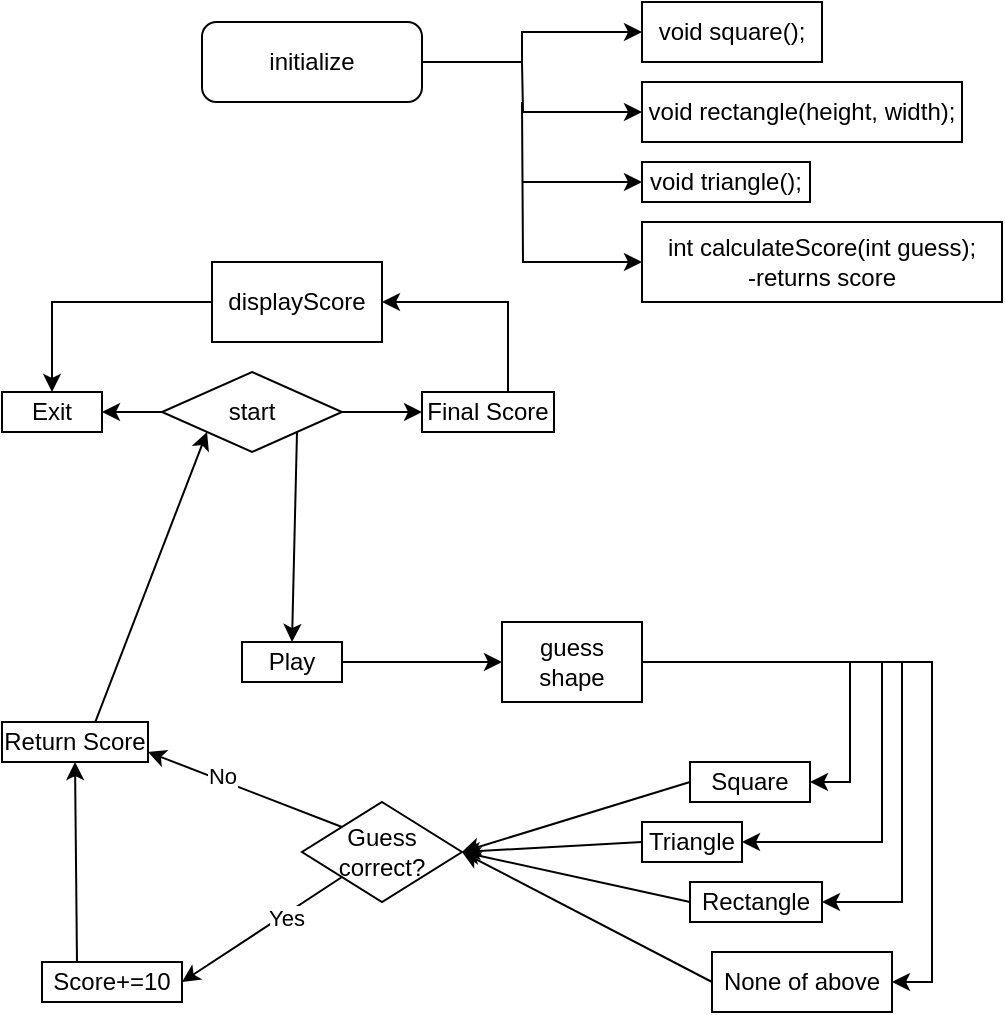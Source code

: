 <mxfile version="18.1.2" type="github">
  <diagram id="C5RBs43oDa-KdzZeNtuy" name="Page-1">
    <mxGraphModel dx="809" dy="607" grid="1" gridSize="10" guides="1" tooltips="1" connect="1" arrows="1" fold="1" page="1" pageScale="1" pageWidth="827" pageHeight="1169" math="0" shadow="0">
      <root>
        <mxCell id="WIyWlLk6GJQsqaUBKTNV-0" />
        <mxCell id="WIyWlLk6GJQsqaUBKTNV-1" parent="WIyWlLk6GJQsqaUBKTNV-0" />
        <mxCell id="WIyWlLk6GJQsqaUBKTNV-3" value="initialize" style="rounded=1;whiteSpace=wrap;html=1;fontSize=12;glass=0;strokeWidth=1;shadow=0;arcSize=18;" parent="WIyWlLk6GJQsqaUBKTNV-1" vertex="1">
          <mxGeometry x="130" y="20" width="110" height="40" as="geometry" />
        </mxCell>
        <mxCell id="p60gBMchG8G6uaJim4We-8" style="edgeStyle=orthogonalEdgeStyle;rounded=0;orthogonalLoop=1;jettySize=auto;html=1;endArrow=none;endFill=0;entryX=1;entryY=0.5;entryDx=0;entryDy=0;startArrow=classic;startFill=1;" edge="1" parent="WIyWlLk6GJQsqaUBKTNV-1" source="p60gBMchG8G6uaJim4We-0" target="WIyWlLk6GJQsqaUBKTNV-3">
          <mxGeometry relative="1" as="geometry">
            <mxPoint x="290" y="120" as="targetPoint" />
            <Array as="points">
              <mxPoint x="290" y="25" />
              <mxPoint x="290" y="40" />
            </Array>
          </mxGeometry>
        </mxCell>
        <mxCell id="p60gBMchG8G6uaJim4We-0" value="void square();" style="rounded=0;whiteSpace=wrap;html=1;" vertex="1" parent="WIyWlLk6GJQsqaUBKTNV-1">
          <mxGeometry x="350" y="10" width="90" height="30" as="geometry" />
        </mxCell>
        <mxCell id="p60gBMchG8G6uaJim4We-10" style="edgeStyle=orthogonalEdgeStyle;rounded=0;orthogonalLoop=1;jettySize=auto;html=1;startArrow=classic;startFill=1;endArrow=none;endFill=0;" edge="1" parent="WIyWlLk6GJQsqaUBKTNV-1" source="p60gBMchG8G6uaJim4We-1">
          <mxGeometry relative="1" as="geometry">
            <mxPoint x="290" y="100" as="targetPoint" />
          </mxGeometry>
        </mxCell>
        <mxCell id="p60gBMchG8G6uaJim4We-1" value="void triangle();" style="rounded=0;whiteSpace=wrap;html=1;" vertex="1" parent="WIyWlLk6GJQsqaUBKTNV-1">
          <mxGeometry x="350" y="90" width="84" height="20" as="geometry" />
        </mxCell>
        <mxCell id="p60gBMchG8G6uaJim4We-9" style="edgeStyle=orthogonalEdgeStyle;rounded=0;orthogonalLoop=1;jettySize=auto;html=1;endArrow=none;endFill=0;startArrow=classic;startFill=1;" edge="1" parent="WIyWlLk6GJQsqaUBKTNV-1" source="p60gBMchG8G6uaJim4We-2">
          <mxGeometry relative="1" as="geometry">
            <mxPoint x="290" y="40" as="targetPoint" />
          </mxGeometry>
        </mxCell>
        <mxCell id="p60gBMchG8G6uaJim4We-2" value="void rectangle(height, width);" style="rounded=0;whiteSpace=wrap;html=1;" vertex="1" parent="WIyWlLk6GJQsqaUBKTNV-1">
          <mxGeometry x="350" y="50" width="160" height="30" as="geometry" />
        </mxCell>
        <mxCell id="p60gBMchG8G6uaJim4We-11" style="edgeStyle=orthogonalEdgeStyle;rounded=0;orthogonalLoop=1;jettySize=auto;html=1;exitX=0;exitY=0.5;exitDx=0;exitDy=0;endArrow=none;endFill=0;startArrow=classic;startFill=1;" edge="1" parent="WIyWlLk6GJQsqaUBKTNV-1" source="p60gBMchG8G6uaJim4We-3">
          <mxGeometry relative="1" as="geometry">
            <mxPoint x="290" y="60" as="targetPoint" />
          </mxGeometry>
        </mxCell>
        <mxCell id="p60gBMchG8G6uaJim4We-3" value="int calculateScore(int guess);&lt;br&gt;-returns score" style="rounded=0;whiteSpace=wrap;html=1;" vertex="1" parent="WIyWlLk6GJQsqaUBKTNV-1">
          <mxGeometry x="350" y="120" width="180" height="40" as="geometry" />
        </mxCell>
        <mxCell id="p60gBMchG8G6uaJim4We-19" value="" style="edgeStyle=orthogonalEdgeStyle;rounded=0;orthogonalLoop=1;jettySize=auto;html=1;startArrow=none;startFill=0;endArrow=classic;endFill=1;exitX=0;exitY=0.5;exitDx=0;exitDy=0;" edge="1" parent="WIyWlLk6GJQsqaUBKTNV-1" source="p60gBMchG8G6uaJim4We-76" target="p60gBMchG8G6uaJim4We-13">
          <mxGeometry relative="1" as="geometry">
            <mxPoint x="120" y="215" as="sourcePoint" />
            <Array as="points">
              <mxPoint x="135" y="215" />
            </Array>
          </mxGeometry>
        </mxCell>
        <mxCell id="p60gBMchG8G6uaJim4We-13" value="Exit" style="rounded=0;whiteSpace=wrap;html=1;" vertex="1" parent="WIyWlLk6GJQsqaUBKTNV-1">
          <mxGeometry x="30" y="205" width="50" height="20" as="geometry" />
        </mxCell>
        <mxCell id="p60gBMchG8G6uaJim4We-56" style="rounded=0;orthogonalLoop=1;jettySize=auto;html=1;startArrow=none;startFill=0;endArrow=classic;endFill=1;" edge="1" parent="WIyWlLk6GJQsqaUBKTNV-1" source="p60gBMchG8G6uaJim4We-14" target="p60gBMchG8G6uaJim4We-20">
          <mxGeometry relative="1" as="geometry" />
        </mxCell>
        <mxCell id="p60gBMchG8G6uaJim4We-14" value="Play" style="rounded=0;whiteSpace=wrap;html=1;" vertex="1" parent="WIyWlLk6GJQsqaUBKTNV-1">
          <mxGeometry x="150" y="330" width="50" height="20" as="geometry" />
        </mxCell>
        <mxCell id="p60gBMchG8G6uaJim4We-22" value="" style="edgeStyle=orthogonalEdgeStyle;rounded=0;orthogonalLoop=1;jettySize=auto;html=1;startArrow=none;startFill=0;endArrow=classic;endFill=1;" edge="1" parent="WIyWlLk6GJQsqaUBKTNV-1" source="p60gBMchG8G6uaJim4We-15" target="p60gBMchG8G6uaJim4We-21">
          <mxGeometry relative="1" as="geometry">
            <Array as="points">
              <mxPoint x="283" y="160" />
            </Array>
          </mxGeometry>
        </mxCell>
        <mxCell id="p60gBMchG8G6uaJim4We-15" value="Final Score" style="rounded=0;whiteSpace=wrap;html=1;" vertex="1" parent="WIyWlLk6GJQsqaUBKTNV-1">
          <mxGeometry x="240" y="205" width="66" height="20" as="geometry" />
        </mxCell>
        <mxCell id="p60gBMchG8G6uaJim4We-16" value="" style="endArrow=classic;html=1;rounded=0;entryX=0;entryY=0.5;entryDx=0;entryDy=0;exitX=1;exitY=0.5;exitDx=0;exitDy=0;" edge="1" parent="WIyWlLk6GJQsqaUBKTNV-1" source="p60gBMchG8G6uaJim4We-76" target="p60gBMchG8G6uaJim4We-15">
          <mxGeometry width="50" height="50" relative="1" as="geometry">
            <mxPoint x="200" y="215" as="sourcePoint" />
            <mxPoint x="250" y="160" as="targetPoint" />
          </mxGeometry>
        </mxCell>
        <mxCell id="p60gBMchG8G6uaJim4We-92" style="rounded=0;orthogonalLoop=1;jettySize=auto;html=1;exitX=1;exitY=0.5;exitDx=0;exitDy=0;entryX=1;entryY=0.5;entryDx=0;entryDy=0;startArrow=none;startFill=0;endArrow=classic;endFill=1;edgeStyle=orthogonalEdgeStyle;" edge="1" parent="WIyWlLk6GJQsqaUBKTNV-1" source="p60gBMchG8G6uaJim4We-20" target="p60gBMchG8G6uaJim4We-25">
          <mxGeometry relative="1" as="geometry">
            <Array as="points">
              <mxPoint x="454" y="340" />
              <mxPoint x="454" y="400" />
            </Array>
          </mxGeometry>
        </mxCell>
        <mxCell id="p60gBMchG8G6uaJim4We-95" style="edgeStyle=orthogonalEdgeStyle;rounded=0;orthogonalLoop=1;jettySize=auto;html=1;exitX=1;exitY=0.5;exitDx=0;exitDy=0;entryX=1;entryY=0.5;entryDx=0;entryDy=0;startArrow=none;startFill=0;endArrow=classic;endFill=1;elbow=vertical;" edge="1" parent="WIyWlLk6GJQsqaUBKTNV-1" source="p60gBMchG8G6uaJim4We-20" target="p60gBMchG8G6uaJim4We-28">
          <mxGeometry relative="1" as="geometry" />
        </mxCell>
        <mxCell id="p60gBMchG8G6uaJim4We-100" style="edgeStyle=orthogonalEdgeStyle;rounded=0;orthogonalLoop=1;jettySize=auto;html=1;exitX=1;exitY=0.5;exitDx=0;exitDy=0;entryX=1;entryY=0.5;entryDx=0;entryDy=0;startArrow=none;startFill=0;endArrow=classic;endFill=1;" edge="1" parent="WIyWlLk6GJQsqaUBKTNV-1" source="p60gBMchG8G6uaJim4We-20" target="p60gBMchG8G6uaJim4We-26">
          <mxGeometry relative="1" as="geometry">
            <Array as="points">
              <mxPoint x="470" y="340" />
              <mxPoint x="470" y="430" />
            </Array>
          </mxGeometry>
        </mxCell>
        <mxCell id="p60gBMchG8G6uaJim4We-101" style="edgeStyle=orthogonalEdgeStyle;rounded=0;orthogonalLoop=1;jettySize=auto;html=1;exitX=1;exitY=0.5;exitDx=0;exitDy=0;entryX=1;entryY=0.5;entryDx=0;entryDy=0;startArrow=none;startFill=0;endArrow=classic;endFill=1;" edge="1" parent="WIyWlLk6GJQsqaUBKTNV-1" source="p60gBMchG8G6uaJim4We-20" target="p60gBMchG8G6uaJim4We-27">
          <mxGeometry relative="1" as="geometry">
            <Array as="points">
              <mxPoint x="480" y="340" />
              <mxPoint x="480" y="460" />
            </Array>
          </mxGeometry>
        </mxCell>
        <mxCell id="p60gBMchG8G6uaJim4We-20" value="guess shape" style="rounded=0;whiteSpace=wrap;html=1;" vertex="1" parent="WIyWlLk6GJQsqaUBKTNV-1">
          <mxGeometry x="280" y="320" width="70" height="40" as="geometry" />
        </mxCell>
        <mxCell id="p60gBMchG8G6uaJim4We-24" style="edgeStyle=orthogonalEdgeStyle;rounded=0;orthogonalLoop=1;jettySize=auto;html=1;entryX=0.5;entryY=0;entryDx=0;entryDy=0;startArrow=none;startFill=0;endArrow=classic;endFill=1;" edge="1" parent="WIyWlLk6GJQsqaUBKTNV-1" source="p60gBMchG8G6uaJim4We-21" target="p60gBMchG8G6uaJim4We-13">
          <mxGeometry relative="1" as="geometry" />
        </mxCell>
        <mxCell id="p60gBMchG8G6uaJim4We-21" value="displayScore" style="rounded=0;whiteSpace=wrap;html=1;" vertex="1" parent="WIyWlLk6GJQsqaUBKTNV-1">
          <mxGeometry x="135" y="140" width="85" height="40" as="geometry" />
        </mxCell>
        <mxCell id="p60gBMchG8G6uaJim4We-99" style="rounded=0;orthogonalLoop=1;jettySize=auto;html=1;exitX=0;exitY=0.5;exitDx=0;exitDy=0;startArrow=none;startFill=0;endArrow=classic;endFill=1;elbow=vertical;entryX=1;entryY=0.5;entryDx=0;entryDy=0;" edge="1" parent="WIyWlLk6GJQsqaUBKTNV-1" source="p60gBMchG8G6uaJim4We-25" target="p60gBMchG8G6uaJim4We-34">
          <mxGeometry relative="1" as="geometry">
            <mxPoint x="260" y="440" as="targetPoint" />
          </mxGeometry>
        </mxCell>
        <mxCell id="p60gBMchG8G6uaJim4We-25" value="Square" style="rounded=0;whiteSpace=wrap;html=1;" vertex="1" parent="WIyWlLk6GJQsqaUBKTNV-1">
          <mxGeometry x="374" y="390" width="60" height="20" as="geometry" />
        </mxCell>
        <mxCell id="p60gBMchG8G6uaJim4We-98" style="rounded=0;orthogonalLoop=1;jettySize=auto;html=1;exitX=0;exitY=0.5;exitDx=0;exitDy=0;startArrow=none;startFill=0;endArrow=classic;endFill=1;elbow=vertical;entryX=1;entryY=0.5;entryDx=0;entryDy=0;" edge="1" parent="WIyWlLk6GJQsqaUBKTNV-1" source="p60gBMchG8G6uaJim4We-26" target="p60gBMchG8G6uaJim4We-34">
          <mxGeometry relative="1" as="geometry">
            <mxPoint x="260" y="435.105" as="targetPoint" />
          </mxGeometry>
        </mxCell>
        <mxCell id="p60gBMchG8G6uaJim4We-26" value="Triangle" style="rounded=0;whiteSpace=wrap;html=1;" vertex="1" parent="WIyWlLk6GJQsqaUBKTNV-1">
          <mxGeometry x="350" y="420" width="50" height="20" as="geometry" />
        </mxCell>
        <mxCell id="p60gBMchG8G6uaJim4We-96" style="rounded=0;orthogonalLoop=1;jettySize=auto;html=1;exitX=0;exitY=0.5;exitDx=0;exitDy=0;entryX=1;entryY=0.5;entryDx=0;entryDy=0;startArrow=none;startFill=0;endArrow=classic;endFill=1;elbow=vertical;" edge="1" parent="WIyWlLk6GJQsqaUBKTNV-1" source="p60gBMchG8G6uaJim4We-28" target="p60gBMchG8G6uaJim4We-34">
          <mxGeometry relative="1" as="geometry" />
        </mxCell>
        <mxCell id="p60gBMchG8G6uaJim4We-28" value="None of above" style="rounded=0;whiteSpace=wrap;html=1;" vertex="1" parent="WIyWlLk6GJQsqaUBKTNV-1">
          <mxGeometry x="385" y="485" width="90" height="30" as="geometry" />
        </mxCell>
        <mxCell id="p60gBMchG8G6uaJim4We-67" style="rounded=0;orthogonalLoop=1;jettySize=auto;html=1;startArrow=none;startFill=0;endArrow=classic;endFill=1;exitX=0;exitY=0;exitDx=0;exitDy=0;entryX=1;entryY=0.75;entryDx=0;entryDy=0;" edge="1" parent="WIyWlLk6GJQsqaUBKTNV-1" source="p60gBMchG8G6uaJim4We-34" target="p60gBMchG8G6uaJim4We-44">
          <mxGeometry relative="1" as="geometry">
            <mxPoint x="180" y="460" as="sourcePoint" />
          </mxGeometry>
        </mxCell>
        <mxCell id="p60gBMchG8G6uaJim4We-75" value="No" style="edgeLabel;html=1;align=center;verticalAlign=middle;resizable=0;points=[];" vertex="1" connectable="0" parent="p60gBMchG8G6uaJim4We-67">
          <mxGeometry x="0.256" y="-2" relative="1" as="geometry">
            <mxPoint as="offset" />
          </mxGeometry>
        </mxCell>
        <mxCell id="p60gBMchG8G6uaJim4We-80" style="edgeStyle=none;rounded=0;orthogonalLoop=1;jettySize=auto;html=1;exitX=0;exitY=1;exitDx=0;exitDy=0;entryX=1;entryY=0.5;entryDx=0;entryDy=0;startArrow=none;startFill=0;endArrow=classic;endFill=1;" edge="1" parent="WIyWlLk6GJQsqaUBKTNV-1" source="p60gBMchG8G6uaJim4We-34" target="p60gBMchG8G6uaJim4We-45">
          <mxGeometry relative="1" as="geometry" />
        </mxCell>
        <mxCell id="p60gBMchG8G6uaJim4We-81" value="Yes" style="edgeLabel;html=1;align=center;verticalAlign=middle;resizable=0;points=[];" vertex="1" connectable="0" parent="p60gBMchG8G6uaJim4We-80">
          <mxGeometry x="-0.268" y="1" relative="1" as="geometry">
            <mxPoint as="offset" />
          </mxGeometry>
        </mxCell>
        <mxCell id="p60gBMchG8G6uaJim4We-34" value="Guess correct?" style="rhombus;whiteSpace=wrap;html=1;" vertex="1" parent="WIyWlLk6GJQsqaUBKTNV-1">
          <mxGeometry x="180" y="410" width="80" height="50" as="geometry" />
        </mxCell>
        <mxCell id="p60gBMchG8G6uaJim4We-79" style="rounded=0;orthogonalLoop=1;jettySize=auto;html=1;exitX=0.634;exitY=0.045;exitDx=0;exitDy=0;entryX=0;entryY=1;entryDx=0;entryDy=0;startArrow=none;startFill=0;endArrow=classic;endFill=1;exitPerimeter=0;" edge="1" parent="WIyWlLk6GJQsqaUBKTNV-1" source="p60gBMchG8G6uaJim4We-44" target="p60gBMchG8G6uaJim4We-76">
          <mxGeometry relative="1" as="geometry" />
        </mxCell>
        <mxCell id="p60gBMchG8G6uaJim4We-44" value="Return Score" style="rounded=0;whiteSpace=wrap;html=1;" vertex="1" parent="WIyWlLk6GJQsqaUBKTNV-1">
          <mxGeometry x="30" y="370" width="73" height="20" as="geometry" />
        </mxCell>
        <mxCell id="p60gBMchG8G6uaJim4We-82" style="edgeStyle=none;rounded=0;orthogonalLoop=1;jettySize=auto;html=1;exitX=0.25;exitY=0;exitDx=0;exitDy=0;entryX=0.5;entryY=1;entryDx=0;entryDy=0;startArrow=none;startFill=0;endArrow=classic;endFill=1;" edge="1" parent="WIyWlLk6GJQsqaUBKTNV-1" source="p60gBMchG8G6uaJim4We-45" target="p60gBMchG8G6uaJim4We-44">
          <mxGeometry relative="1" as="geometry" />
        </mxCell>
        <mxCell id="p60gBMchG8G6uaJim4We-45" value="Score+=10" style="rounded=0;whiteSpace=wrap;html=1;" vertex="1" parent="WIyWlLk6GJQsqaUBKTNV-1">
          <mxGeometry x="50" y="490" width="70" height="20" as="geometry" />
        </mxCell>
        <mxCell id="p60gBMchG8G6uaJim4We-97" style="rounded=0;orthogonalLoop=1;jettySize=auto;html=1;exitX=0;exitY=0.5;exitDx=0;exitDy=0;startArrow=none;startFill=0;endArrow=classic;endFill=1;elbow=vertical;entryX=1;entryY=0.5;entryDx=0;entryDy=0;" edge="1" parent="WIyWlLk6GJQsqaUBKTNV-1" source="p60gBMchG8G6uaJim4We-27" target="p60gBMchG8G6uaJim4We-34">
          <mxGeometry relative="1" as="geometry">
            <mxPoint x="260" y="430" as="targetPoint" />
          </mxGeometry>
        </mxCell>
        <mxCell id="p60gBMchG8G6uaJim4We-27" value="Rectangle" style="rounded=0;whiteSpace=wrap;html=1;" vertex="1" parent="WIyWlLk6GJQsqaUBKTNV-1">
          <mxGeometry x="374" y="450" width="66" height="20" as="geometry" />
        </mxCell>
        <mxCell id="p60gBMchG8G6uaJim4We-77" style="rounded=0;orthogonalLoop=1;jettySize=auto;html=1;exitX=1;exitY=1;exitDx=0;exitDy=0;entryX=0.5;entryY=0;entryDx=0;entryDy=0;startArrow=none;startFill=0;endArrow=classic;endFill=1;" edge="1" parent="WIyWlLk6GJQsqaUBKTNV-1" source="p60gBMchG8G6uaJim4We-76" target="p60gBMchG8G6uaJim4We-14">
          <mxGeometry relative="1" as="geometry" />
        </mxCell>
        <mxCell id="p60gBMchG8G6uaJim4We-76" value="start" style="rhombus;whiteSpace=wrap;html=1;" vertex="1" parent="WIyWlLk6GJQsqaUBKTNV-1">
          <mxGeometry x="110" y="195" width="90" height="40" as="geometry" />
        </mxCell>
      </root>
    </mxGraphModel>
  </diagram>
</mxfile>
